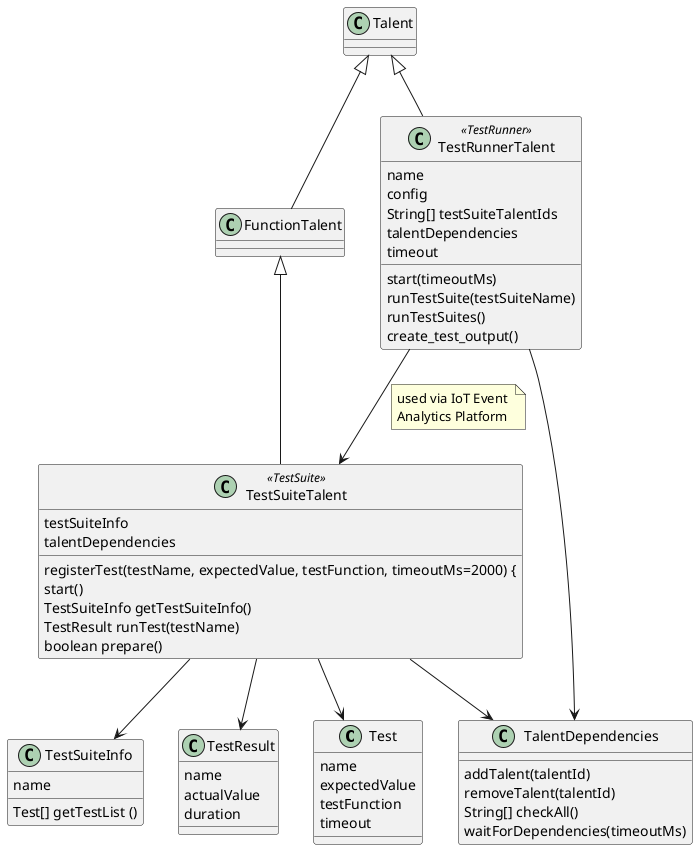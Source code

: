 @startuml
/'
  Copyright (c) 2021 Bosch.IO GmbH

  This Source Code Form is subject to the terms of the Mozilla Public
  License, v. 2.0. If a copy of the MPL was not distributed with this
  file, You can obtain one at https://mozilla.org/MPL/2.0/.

  SPDX-License-Identifier: MPL-2.0
'/

class Test {
    name
    expectedValue
    testFunction
    timeout
}

class TestResult {
    name
    actualValue
    duration
 }

 class TalentDependencies {
    addTalent(talentId)
    removeTalent(talentId)
    String[] checkAll()
    waitForDependencies(timeoutMs)
}

class TestSuiteInfo {
    name
    Test[] getTestList ()
}

class TestSuiteTalent<<TestSuite>> extends FunctionTalent {
    testSuiteInfo
    talentDependencies
    registerTest(testName, expectedValue, testFunction, timeoutMs=2000) {
    start()
    TestSuiteInfo getTestSuiteInfo()
    TestResult runTest(testName)
    boolean prepare() 
}

TestSuiteTalent --> TestSuiteInfo 
TestSuiteTalent --> Test
TestSuiteTalent --> TestResult
TestSuiteTalent --> TalentDependencies

class FunctionTalent extends Talent {
}

class TestRunnerTalent<<TestRunner>> extends Talent {
    name
    config
    String[] testSuiteTalentIds
    talentDependencies
    timeout
    
    start(timeoutMs)
    runTestSuite(testSuiteName)
    runTestSuites()
    create_test_output()
}

TestRunnerTalent --> TestSuiteTalent
note top on link
    used via IoT Event 
    Analytics Platform
end note

TestRunnerTalent --> TalentDependencies
' TestRunnerTalent --> TestSuiteInfo
' TestRunnerTalent --> TestResult
' TestRunnerTalent --> TestResult

@enduml
